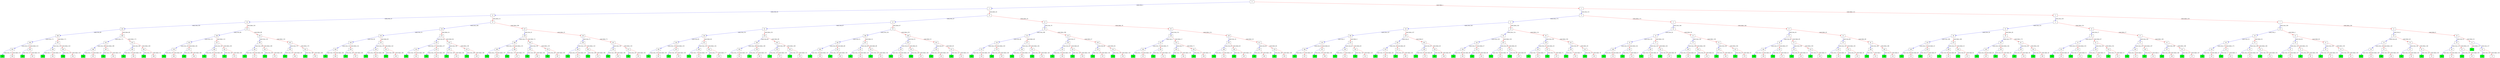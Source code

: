 digraph ExecutionTree {
	node [color=black fontname=Courier height=.5 shape=record]
	98 [color=blue, fillcolor=green, style=filled, fontcolor=black, fontname="Courier-Bold"]
	96 [color=blue, fillcolor=green, style=filled, fontcolor=black, fontname="Courier-Bold"]
	88 [color=blue, fillcolor=green, style=filled, fontcolor=black, fontname="Courier-Bold"]
	86 [color=blue, fillcolor=green, style=filled, fontcolor=black, fontname="Courier-Bold"]
	82 [color=blue, fillcolor=green, style=filled, fontcolor=black, fontname="Courier-Bold"]
	78 [color=blue, fillcolor=green, style=filled, fontcolor=black, fontname="Courier-Bold"]
	72 [color=blue, fillcolor=green, style=filled, fontcolor=black, fontname="Courier-Bold"]
	68 [color=blue, fillcolor=green, style=filled, fontcolor=black, fontname="Courier-Bold"]
	66 [color=blue, fillcolor=green, style=filled, fontcolor=black, fontname="Courier-Bold"]
	64 [color=blue, fillcolor=green, style=filled, fontcolor=black, fontname="Courier-Bold"]
	51 [color=blue, fillcolor=green, style=filled, fontcolor=black, fontname="Courier-Bold"]
	508 [color=blue, fillcolor=green, style=filled, fontcolor=black, fontname="Courier-Bold"]
	506 [color=blue, fillcolor=green, style=filled, fontcolor=black, fontname="Courier-Bold"]
	502 [color=blue, fillcolor=green, style=filled, fontcolor=black, fontname="Courier-Bold"]
	500 [color=blue, fillcolor=green, style=filled, fontcolor=black, fontname="Courier-Bold"]
	496 [color=blue, fillcolor=green, style=filled, fontcolor=black, fontname="Courier-Bold"]
	494 [color=blue, fillcolor=green, style=filled, fontcolor=black, fontname="Courier-Bold"]
	492 [color=blue, fillcolor=green, style=filled, fontcolor=black, fontname="Courier-Bold"]
	488 [color=blue, fillcolor=green, style=filled, fontcolor=black, fontname="Courier-Bold"]
	482 [color=blue, fillcolor=green, style=filled, fontcolor=black, fontname="Courier-Bold"]
	480 [color=blue, fillcolor=green, style=filled, fontcolor=black, fontname="Courier-Bold"]
	478 [color=blue, fillcolor=green, style=filled, fontcolor=black, fontname="Courier-Bold"]
	476 [color=blue, fillcolor=green, style=filled, fontcolor=black, fontname="Courier-Bold"]
	474 [color=blue, fillcolor=green, style=filled, fontcolor=black, fontname="Courier-Bold"]
	472 [color=blue, fillcolor=green, style=filled, fontcolor=black, fontname="Courier-Bold"]
	468 [color=blue, fillcolor=green, style=filled, fontcolor=black, fontname="Courier-Bold"]
	466 [color=blue, fillcolor=green, style=filled, fontcolor=black, fontname="Courier-Bold"]
	464 [color=blue, fillcolor=green, style=filled, fontcolor=black, fontname="Courier-Bold"]
	458 [color=blue, fillcolor=green, style=filled, fontcolor=black, fontname="Courier-Bold"]
	456 [color=blue, fillcolor=green, style=filled, fontcolor=black, fontname="Courier-Bold"]
	454 [color=blue, fillcolor=green, style=filled, fontcolor=black, fontname="Courier-Bold"]
	444 [color=blue, fillcolor=green, style=filled, fontcolor=black, fontname="Courier-Bold"]
	442 [color=blue, fillcolor=green, style=filled, fontcolor=black, fontname="Courier-Bold"]
	440 [color=blue, fillcolor=green, style=filled, fontcolor=black, fontname="Courier-Bold"]
	438 [color=blue, fillcolor=green, style=filled, fontcolor=black, fontname="Courier-Bold"]
	436 [color=blue, fillcolor=green, style=filled, fontcolor=black, fontname="Courier-Bold"]
	434 [color=blue, fillcolor=green, style=filled, fontcolor=black, fontname="Courier-Bold"]
	432 [color=blue, fillcolor=green, style=filled, fontcolor=black, fontname="Courier-Bold"]
	428 [color=blue, fillcolor=green, style=filled, fontcolor=black, fontname="Courier-Bold"]
	426 [color=blue, fillcolor=green, style=filled, fontcolor=black, fontname="Courier-Bold"]
	424 [color=blue, fillcolor=green, style=filled, fontcolor=black, fontname="Courier-Bold"]
	422 [color=blue, fillcolor=green, style=filled, fontcolor=black, fontname="Courier-Bold"]
	420 [color=blue, fillcolor=green, style=filled, fontcolor=black, fontname="Courier-Bold"]
	418 [color=blue, fillcolor=green, style=filled, fontcolor=black, fontname="Courier-Bold"]
	412 [color=blue, fillcolor=green, style=filled, fontcolor=black, fontname="Courier-Bold"]
	406 [color=blue, fillcolor=green, style=filled, fontcolor=black, fontname="Courier-Bold"]
	404 [color=blue, fillcolor=green, style=filled, fontcolor=black, fontname="Courier-Bold"]
	402 [color=blue, fillcolor=green, style=filled, fontcolor=black, fontname="Courier-Bold"]
	398 [color=blue, fillcolor=green, style=filled, fontcolor=black, fontname="Courier-Bold"]
	396 [color=blue, fillcolor=green, style=filled, fontcolor=black, fontname="Courier-Bold"]
	394 [color=blue, fillcolor=green, style=filled, fontcolor=black, fontname="Courier-Bold"]
	392 [color=blue, fillcolor=green, style=filled, fontcolor=black, fontname="Courier-Bold"]
	390 [color=blue, fillcolor=green, style=filled, fontcolor=black, fontname="Courier-Bold"]
	382 [color=blue, fillcolor=green, style=filled, fontcolor=black, fontname="Courier-Bold"]
	380 [color=blue, fillcolor=green, style=filled, fontcolor=black, fontname="Courier-Bold"]
	376 [color=blue, fillcolor=green, style=filled, fontcolor=black, fontname="Courier-Bold"]
	374 [color=blue, fillcolor=green, style=filled, fontcolor=black, fontname="Courier-Bold"]
	368 [color=blue, fillcolor=green, style=filled, fontcolor=black, fontname="Courier-Bold"]
	364 [color=blue, fillcolor=green, style=filled, fontcolor=black, fontname="Courier-Bold"]
	362 [color=blue, fillcolor=green, style=filled, fontcolor=black, fontname="Courier-Bold"]
	356 [color=blue, fillcolor=green, style=filled, fontcolor=black, fontname="Courier-Bold"]
	352 [color=blue, fillcolor=green, style=filled, fontcolor=black, fontname="Courier-Bold"]
	350 [color=blue, fillcolor=green, style=filled, fontcolor=black, fontname="Courier-Bold"]
	348 [color=blue, fillcolor=green, style=filled, fontcolor=black, fontname="Courier-Bold"]
	338 [color=blue, fillcolor=green, style=filled, fontcolor=black, fontname="Courier-Bold"]
	336 [color=blue, fillcolor=green, style=filled, fontcolor=black, fontname="Courier-Bold"]
	334 [color=blue, fillcolor=green, style=filled, fontcolor=black, fontname="Courier-Bold"]
	332 [color=blue, fillcolor=green, style=filled, fontcolor=black, fontname="Courier-Bold"]
	330 [color=blue, fillcolor=green, style=filled, fontcolor=black, fontname="Courier-Bold"]
	326 [color=blue, fillcolor=green, style=filled, fontcolor=black, fontname="Courier-Bold"]
	322 [color=blue, fillcolor=green, style=filled, fontcolor=black, fontname="Courier-Bold"]
	318 [color=blue, fillcolor=green, style=filled, fontcolor=black, fontname="Courier-Bold"]
	312 [color=blue, fillcolor=green, style=filled, fontcolor=black, fontname="Courier-Bold"]
	310 [color=blue, fillcolor=green, style=filled, fontcolor=black, fontname="Courier-Bold"]
	306 [color=blue, fillcolor=green, style=filled, fontcolor=black, fontname="Courier-Bold"]
	304 [color=blue, fillcolor=green, style=filled, fontcolor=black, fontname="Courier-Bold"]
	300 [color=blue, fillcolor=green, style=filled, fontcolor=black, fontname="Courier-Bold"]
	298 [color=blue, fillcolor=green, style=filled, fontcolor=black, fontname="Courier-Bold"]
	292 [color=blue, fillcolor=green, style=filled, fontcolor=black, fontname="Courier-Bold"]
	286 [color=blue, fillcolor=green, style=filled, fontcolor=black, fontname="Courier-Bold"]
	284 [color=blue, fillcolor=green, style=filled, fontcolor=black, fontname="Courier-Bold"]
	274 [color=blue, fillcolor=green, style=filled, fontcolor=black, fontname="Courier-Bold"]
	272 [color=blue, fillcolor=green, style=filled, fontcolor=black, fontname="Courier-Bold"]
	268 [color=blue, fillcolor=green, style=filled, fontcolor=black, fontname="Courier-Bold"]
	264 [color=blue, fillcolor=green, style=filled, fontcolor=black, fontname="Courier-Bold"]
	262 [color=blue, fillcolor=green, style=filled, fontcolor=black, fontname="Courier-Bold"]
	260 [color=blue, fillcolor=green, style=filled, fontcolor=black, fontname="Courier-Bold"]
	252 [color=blue, fillcolor=green, style=filled, fontcolor=black, fontname="Courier-Bold"]
	246 [color=blue, fillcolor=green, style=filled, fontcolor=black, fontname="Courier-Bold"]
	244 [color=blue, fillcolor=green, style=filled, fontcolor=black, fontname="Courier-Bold"]
	242 [color=blue, fillcolor=green, style=filled, fontcolor=black, fontname="Courier-Bold"]
	240 [color=blue, fillcolor=green, style=filled, fontcolor=black, fontname="Courier-Bold"]
	236 [color=blue, fillcolor=green, style=filled, fontcolor=black, fontname="Courier-Bold"]
	224 [color=blue, fillcolor=green, style=filled, fontcolor=black, fontname="Courier-Bold"]
	214 [color=blue, fillcolor=green, style=filled, fontcolor=black, fontname="Courier-Bold"]
	212 [color=blue, fillcolor=green, style=filled, fontcolor=black, fontname="Courier-Bold"]
	210 [color=blue, fillcolor=green, style=filled, fontcolor=black, fontname="Courier-Bold"]
	206 [color=blue, fillcolor=green, style=filled, fontcolor=black, fontname="Courier-Bold"]
	204 [color=blue, fillcolor=green, style=filled, fontcolor=black, fontname="Courier-Bold"]
	198 [color=blue, fillcolor=green, style=filled, fontcolor=black, fontname="Courier-Bold"]
	196 [color=blue, fillcolor=green, style=filled, fontcolor=black, fontname="Courier-Bold"]
	194 [color=blue, fillcolor=green, style=filled, fontcolor=black, fontname="Courier-Bold"]
	192 [color=blue, fillcolor=green, style=filled, fontcolor=black, fontname="Courier-Bold"]
	190 [color=blue, fillcolor=green, style=filled, fontcolor=black, fontname="Courier-Bold"]
	186 [color=blue, fillcolor=green, style=filled, fontcolor=black, fontname="Courier-Bold"]
	184 [color=blue, fillcolor=green, style=filled, fontcolor=black, fontname="Courier-Bold"]
	180 [color=blue, fillcolor=green, style=filled, fontcolor=black, fontname="Courier-Bold"]
	178 [color=blue, fillcolor=green, style=filled, fontcolor=black, fontname="Courier-Bold"]
	176 [color=blue, fillcolor=green, style=filled, fontcolor=black, fontname="Courier-Bold"]
	174 [color=blue, fillcolor=green, style=filled, fontcolor=black, fontname="Courier-Bold"]
	170 [color=blue, fillcolor=green, style=filled, fontcolor=black, fontname="Courier-Bold"]
	158 [color=blue, fillcolor=green, style=filled, fontcolor=black, fontname="Courier-Bold"]
	154 [color=blue, fillcolor=green, style=filled, fontcolor=black, fontname="Courier-Bold"]
	148 [color=blue, fillcolor=green, style=filled, fontcolor=black, fontname="Courier-Bold"]
	146 [color=blue, fillcolor=green, style=filled, fontcolor=black, fontname="Courier-Bold"]
	144 [color=blue, fillcolor=green, style=filled, fontcolor=black, fontname="Courier-Bold"]
	142 [color=blue, fillcolor=green, style=filled, fontcolor=black, fontname="Courier-Bold"]
	140 [color=blue, fillcolor=green, style=filled, fontcolor=black, fontname="Courier-Bold"]
	138 [color=blue, fillcolor=green, style=filled, fontcolor=black, fontname="Courier-Bold"]
	130 [color=blue, fillcolor=green, style=filled, fontcolor=black, fontname="Courier-Bold"]
	126 [color=blue, fillcolor=green, style=filled, fontcolor=black, fontname="Courier-Bold"]
	122 [color=blue, fillcolor=green, style=filled, fontcolor=black, fontname="Courier-Bold"]
	120 [color=blue, fillcolor=green, style=filled, fontcolor=black, fontname="Courier-Bold"]
	114 [color=blue, fillcolor=green, style=filled, fontcolor=black, fontname="Courier-Bold"]
	112 [color=blue, fillcolor=green, style=filled, fontcolor=black, fontname="Courier-Bold"]
	110 [color=blue, fillcolor=green, style=filled, fontcolor=black, fontname="Courier-Bold"]
	102 [color=blue, fillcolor=green, style=filled, fontcolor=black, fontname="Courier-Bold"]
	100 [color=blue, fillcolor=green, style=filled, fontcolor=black, fontname="Courier-Bold"]
	0 -> 2 [label=cond_true_1 color=blue]
	0 -> 3 [label=cond_false_1 color=red]
	2 -> 12 [label=cond_true_54 color=blue]
	2 -> 13 [label=cond_false_54 color=red]
	3 -> 4 [label=cond_true_121 color=blue]
	3 -> 5 [label=cond_false_121 color=red]
	10 -> 20 [label=cond_true_2 color=blue]
	10 -> 21 [label=cond_false_2 color=red]
	20 -> 40 [label=cond_true_55 color=blue]
	20 -> 41 [label=cond_false_55 color=red]
	21 -> 36 [label=cond_true_62 color=blue]
	21 -> 37 [label=cond_false_62 color=red]
	104 -> 126 [label=cond_true_3 color=blue]
	104 -> 127 [label=cond_false_3 color=red]
	105 -> 122 [label=cond_true_4 color=blue]
	105 -> 123 [label=cond_false_4 color=red]
	106 -> 234 [label=cond_true_5 color=blue]
	106 -> 235 [label=cond_false_5 color=red]
	234 -> 366 [label=cond_true_81 color=blue]
	234 -> 367 [label=cond_false_81 color=red]
	235 -> 294 [label=cond_true_82 color=blue]
	235 -> 295 [label=cond_false_82 color=red]
	107 -> 202 [label=cond_true_6 color=blue]
	107 -> 203 [label=cond_false_6 color=red]
	202 -> 270 [label=cond_true_58 color=blue]
	202 -> 271 [label=cond_false_58 color=red]
	203 -> 258 [label=cond_true_59 color=blue]
	203 -> 259 [label=cond_false_59 color=red]
	108 -> 130 [label=cond_true_7 color=blue]
	108 -> 131 [label=cond_false_7 color=red]
	109 -> 120 [label=cond_true_8 color=blue]
	109 -> 121 [label=cond_false_8 color=red]
	11 -> 18 [label=cond_true_9 color=blue]
	11 -> 19 [label=cond_false_9 color=red]
	18 -> 34 [label=cond_true_48 color=blue]
	18 -> 35 [label=cond_false_48 color=red]
	19 -> 30 [label=cond_true_53 color=blue]
	19 -> 31 [label=cond_false_53 color=red]
	116 -> 146 [label=cond_true_10 color=blue]
	116 -> 147 [label=cond_false_10 color=red]
	117 -> 142 [label=cond_true_11 color=blue]
	117 -> 143 [label=cond_false_11 color=red]
	118 -> 138 [label=cond_true_12 color=blue]
	118 -> 139 [label=cond_false_12 color=red]
	119 -> 140 [label=cond_true_13 color=blue]
	119 -> 141 [label=cond_false_13 color=red]
	12 -> 46 [label=cond_true_14 color=blue]
	12 -> 47 [label=cond_false_14 color=red]
	46 -> 220 [label=cond_true_201 color=blue]
	46 -> 221 [label=cond_false_201 color=red]
	47 -> 136 [label=cond_true_206 color=blue]
	47 -> 137 [label=cond_false_206 color=red]
	124 -> 158 [label=cond_true_15 color=blue]
	124 -> 159 [label=cond_false_15 color=red]
	125 -> 144 [label=cond_true_16 color=blue]
	125 -> 145 [label=cond_false_16 color=red]
	128 -> 222 [label=cond_true_17 color=blue]
	128 -> 223 [label=cond_false_17 color=red]
	222 -> 302 [label=cond_true_70 color=blue]
	222 -> 303 [label=cond_false_70 color=red]
	223 -> 282 [label=cond_true_71 color=blue]
	223 -> 283 [label=cond_false_71 color=red]
	129 -> 216 [label=cond_true_18 color=blue]
	129 -> 217 [label=cond_false_18 color=red]
	216 -> 288 [label=cond_true_63 color=blue]
	216 -> 289 [label=cond_false_63 color=red]
	217 -> 278 [label=cond_true_64 color=blue]
	217 -> 279 [label=cond_false_64 color=red]
	13 -> 22 [label=cond_true_19 color=blue]
	13 -> 23 [label=cond_false_19 color=red]
	22 -> 92 [label=cond_true_67 color=blue]
	22 -> 93 [label=cond_false_67 color=red]
	23 -> 48 [label=cond_true_76 color=blue]
	23 -> 49 [label=cond_false_76 color=red]
	132 -> 154 [label=cond_true_20 color=blue]
	132 -> 155 [label=cond_false_20 color=red]
	133 -> 148 [label=cond_true_21 color=blue]
	133 -> 149 [label=cond_false_21 color=red]
	134 -> 248 [label=cond_true_22 color=blue]
	134 -> 249 [label=cond_false_22 color=red]
	248 -> 272 [label=cond_true_86 color=blue]
	248 -> 273 [label=cond_false_86 color=red]
	249 -> 260 [label=cond_true_87 color=blue]
	249 -> 261 [label=cond_false_87 color=red]
	135 -> 208 [label=cond_true_23 color=blue]
	135 -> 209 [label=cond_false_23 color=red]
	208 -> 224 [label=cond_true_60 color=blue]
	208 -> 225 [label=cond_false_60 color=red]
	209 -> 214 [label=cond_true_61 color=blue]
	209 -> 215 [label=cond_false_61 color=red]
	136 -> 256 [label=cond_true_24 color=blue]
	136 -> 257 [label=cond_false_24 color=red]
	256 -> 340 [label=cond_true_93 color=blue]
	256 -> 341 [label=cond_false_93 color=red]
	257 -> 328 [label=cond_true_94 color=blue]
	257 -> 329 [label=cond_false_94 color=red]
	137 -> 228 [label=cond_true_25 color=blue]
	137 -> 229 [label=cond_false_25 color=red]
	228 -> 308 [label=cond_true_74 color=blue]
	228 -> 309 [label=cond_false_74 color=red]
	229 -> 296 [label=cond_true_75 color=blue]
	229 -> 297 [label=cond_false_75 color=red]
	14 -> 38 [label=cond_true_26 color=blue]
	14 -> 39 [label=cond_false_26 color=red]
	38 -> 134 [label=cond_true_166 color=blue]
	38 -> 135 [label=cond_false_166 color=red]
	39 -> 80 [label=cond_true_173 color=blue]
	39 -> 81 [label=cond_false_173 color=red]
	15 -> 26 [label=cond_true_27 color=blue]
	15 -> 27 [label=cond_false_27 color=red]
	26 -> 52 [label=cond_true_97 color=blue]
	26 -> 53 [label=cond_false_97 color=red]
	27 -> 42 [label=cond_true_100 color=blue]
	27 -> 43 [label=cond_false_100 color=red]
	150 -> 226 [label=cond_true_28 color=blue]
	150 -> 227 [label=cond_false_28 color=red]
	226 -> 244 [label=cond_true_72 color=blue]
	226 -> 245 [label=cond_false_72 color=red]
	227 -> 236 [label=cond_true_73 color=blue]
	227 -> 237 [label=cond_false_73 color=red]
	151 -> 230 [label=cond_true_29 color=blue]
	151 -> 231 [label=cond_false_29 color=red]
	230 -> 242 [label=cond_true_77 color=blue]
	230 -> 243 [label=cond_false_77 color=red]
	231 -> 240 [label=cond_true_78 color=blue]
	231 -> 241 [label=cond_false_78 color=red]
	152 -> 196 [label=cond_true_30 color=blue]
	152 -> 197 [label=cond_false_30 color=red]
	153 -> 170 [label=cond_true_31 color=blue]
	153 -> 171 [label=cond_false_31 color=red]
	156 -> 180 [label=cond_true_32 color=blue]
	156 -> 181 [label=cond_false_32 color=red]
	157 -> 174 [label=cond_true_33 color=blue]
	157 -> 175 [label=cond_false_33 color=red]
	16 -> 32 [label=cond_true_34 color=blue]
	16 -> 33 [label=cond_false_34 color=red]
	32 -> 76 [label=cond_true_132 color=blue]
	32 -> 77 [label=cond_false_132 color=red]
	33 -> 74 [label=cond_true_139 color=blue]
	33 -> 75 [label=cond_false_139 color=red]
	160 -> 178 [label=cond_true_35 color=blue]
	160 -> 179 [label=cond_false_35 color=red]
	161 -> 186 [label=cond_true_36 color=blue]
	161 -> 187 [label=cond_false_36 color=red]
	162 -> 250 [label=cond_true_37 color=blue]
	162 -> 251 [label=cond_false_37 color=red]
	250 -> 264 [label=cond_true_89 color=blue]
	250 -> 265 [label=cond_false_89 color=red]
	251 -> 262 [label=cond_true_90 color=blue]
	251 -> 263 [label=cond_false_90 color=red]
	163 -> 232 [label=cond_true_38 color=blue]
	163 -> 233 [label=cond_false_38 color=red]
	232 -> 252 [label=cond_true_79 color=blue]
	232 -> 253 [label=cond_false_79 color=red]
	233 -> 246 [label=cond_true_80 color=blue]
	233 -> 247 [label=cond_false_80 color=red]
	164 -> 192 [label=cond_true_39 color=blue]
	164 -> 193 [label=cond_false_39 color=red]
	165 -> 184 [label=cond_true_40 color=blue]
	165 -> 185 [label=cond_false_40 color=red]
	166 -> 198 [label=cond_true_41 color=blue]
	166 -> 199 [label=cond_false_41 color=red]
	167 -> 176 [label=cond_true_42 color=blue]
	167 -> 177 [label=cond_false_42 color=red]
	168 -> 194 [label=cond_true_43 color=blue]
	168 -> 195 [label=cond_false_43 color=red]
	169 -> 190 [label=cond_true_44 color=blue]
	169 -> 191 [label=cond_false_44 color=red]
	17 -> 24 [label=cond_true_45 color=blue]
	17 -> 25 [label=cond_false_45 color=red]
	24 -> 56 [label=cond_true_85 color=blue]
	24 -> 57 [label=cond_false_85 color=red]
	25 -> 44 [label=cond_true_88 color=blue]
	25 -> 45 [label=cond_false_88 color=red]
	172 -> 276 [label=cond_true_46 color=blue]
	172 -> 277 [label=cond_false_46 color=red]
	276 -> 372 [label=cond_true_103 color=blue]
	276 -> 373 [label=cond_false_103 color=red]
	277 -> 346 [label=cond_true_104 color=blue]
	277 -> 347 [label=cond_false_104 color=red]
	173 -> 238 [label=cond_true_47 color=blue]
	173 -> 239 [label=cond_false_47 color=red]
	238 -> 324 [label=cond_true_83 color=blue]
	238 -> 325 [label=cond_false_83 color=red]
	239 -> 314 [label=cond_true_84 color=blue]
	239 -> 315 [label=cond_false_84 color=red]
	34 -> 90 [label=cond_true_140 color=blue]
	34 -> 91 [label=cond_false_140 color=red]
	35 -> 62 [label=cond_true_149 color=blue]
	35 -> 63 [label=cond_false_149 color=red]
	182 -> 206 [label=cond_true_49 color=blue]
	182 -> 207 [label=cond_false_49 color=red]
	183 -> 204 [label=cond_true_50 color=blue]
	183 -> 205 [label=cond_false_50 color=red]
	188 -> 266 [label=cond_true_51 color=blue]
	188 -> 267 [label=cond_false_51 color=red]
	266 -> 360 [label=cond_true_98 color=blue]
	266 -> 361 [label=cond_false_98 color=red]
	267 -> 342 [label=cond_true_99 color=blue]
	267 -> 343 [label=cond_false_99 color=red]
	189 -> 254 [label=cond_true_52 color=blue]
	189 -> 255 [label=cond_false_52 color=red]
	254 -> 344 [label=cond_true_91 color=blue]
	254 -> 345 [label=cond_false_91 color=red]
	255 -> 316 [label=cond_true_92 color=blue]
	255 -> 317 [label=cond_false_92 color=red]
	30 -> 60 [label=cond_true_122 color=blue]
	30 -> 61 [label=cond_false_122 color=red]
	31 -> 50 [label=cond_true_127 color=blue]
	31 -> 51 [label=cond_false_127 color=red]
	40 -> 116 [label=cond_true_175 color=blue]
	40 -> 117 [label=cond_false_175 color=red]
	41 -> 94 [label=cond_true_180 color=blue]
	41 -> 95 [label=cond_false_180 color=red]
	200 -> 212 [label=cond_true_56 color=blue]
	200 -> 213 [label=cond_false_56 color=red]
	201 -> 210 [label=cond_true_57 color=blue]
	201 -> 211 [label=cond_false_57 color=red]
	270 -> 286 [label=cond_true_101 color=blue]
	270 -> 287 [label=cond_false_101 color=red]
	271 -> 284 [label=cond_true_102 color=blue]
	271 -> 285 [label=cond_false_102 color=red]
	258 -> 274 [label=cond_true_95 color=blue]
	258 -> 275 [label=cond_false_95 color=red]
	259 -> 268 [label=cond_true_96 color=blue]
	259 -> 269 [label=cond_false_96 color=red]
	36 -> 70 [label=cond_true_154 color=blue]
	36 -> 71 [label=cond_false_154 color=red]
	37 -> 54 [label=cond_true_159 color=blue]
	37 -> 55 [label=cond_false_159 color=red]
	288 -> 318 [label=cond_true_112 color=blue]
	288 -> 319 [label=cond_false_112 color=red]
	289 -> 306 [label=cond_true_113 color=blue]
	289 -> 307 [label=cond_false_113 color=red]
	278 -> 304 [label=cond_true_105 color=blue]
	278 -> 305 [label=cond_false_105 color=red]
	279 -> 292 [label=cond_true_106 color=blue]
	279 -> 293 [label=cond_false_106 color=red]
	218 -> 320 [label=cond_true_65 color=blue]
	218 -> 321 [label=cond_false_65 color=red]
	320 -> 446 [label=cond_true_133 color=blue]
	320 -> 447 [label=cond_false_133 color=red]
	321 -> 400 [label=cond_true_134 color=blue]
	321 -> 401 [label=cond_false_134 color=red]
	219 -> 280 [label=cond_true_66 color=blue]
	219 -> 281 [label=cond_false_66 color=red]
	280 -> 358 [label=cond_true_108 color=blue]
	280 -> 359 [label=cond_false_108 color=red]
	281 -> 354 [label=cond_true_109 color=blue]
	281 -> 355 [label=cond_false_109 color=red]
	92 -> 218 [label=cond_true_251 color=blue]
	92 -> 219 [label=cond_false_251 color=red]
	93 -> 188 [label=cond_true_252 color=blue]
	93 -> 189 [label=cond_false_252 color=red]
	220 -> 388 [label=cond_true_68 color=blue]
	220 -> 389 [label=cond_false_68 color=red]
	388 -> 490 [label=cond_true_171 color=blue]
	388 -> 491 [label=cond_false_171 color=red]
	389 -> 452 [label=cond_true_172 color=blue]
	389 -> 453 [label=cond_false_172 color=red]
	221 -> 290 [label=cond_true_69 color=blue]
	221 -> 291 [label=cond_false_69 color=red]
	290 -> 410 [label=cond_true_115 color=blue]
	290 -> 411 [label=cond_false_115 color=red]
	291 -> 386 [label=cond_true_116 color=blue]
	291 -> 387 [label=cond_false_116 color=red]
	302 -> 326 [label=cond_true_123 color=blue]
	302 -> 327 [label=cond_false_123 color=red]
	303 -> 312 [label=cond_true_124 color=blue]
	303 -> 313 [label=cond_false_124 color=red]
	282 -> 300 [label=cond_true_110 color=blue]
	282 -> 301 [label=cond_false_110 color=red]
	283 -> 298 [label=cond_true_111 color=blue]
	283 -> 299 [label=cond_false_111 color=red]
	308 -> 408 [label=cond_true_125 color=blue]
	308 -> 409 [label=cond_false_125 color=red]
	309 -> 378 [label=cond_true_126 color=blue]
	309 -> 379 [label=cond_false_126 color=red]
	296 -> 384 [label=cond_true_119 color=blue]
	296 -> 385 [label=cond_false_119 color=red]
	297 -> 370 [label=cond_true_120 color=blue]
	297 -> 371 [label=cond_false_120 color=red]
	48 -> 172 [label=cond_true_209 color=blue]
	48 -> 173 [label=cond_false_209 color=red]
	49 -> 128 [label=cond_true_214 color=blue]
	49 -> 129 [label=cond_false_214 color=red]
	366 -> 436 [label=cond_true_157 color=blue]
	366 -> 437 [label=cond_false_157 color=red]
	367 -> 398 [label=cond_true_158 color=blue]
	367 -> 399 [label=cond_false_158 color=red]
	294 -> 322 [label=cond_true_117 color=blue]
	294 -> 323 [label=cond_false_117 color=red]
	295 -> 310 [label=cond_true_118 color=blue]
	295 -> 311 [label=cond_false_118 color=red]
	324 -> 348 [label=cond_true_135 color=blue]
	324 -> 349 [label=cond_false_135 color=red]
	325 -> 338 [label=cond_true_136 color=blue]
	325 -> 339 [label=cond_false_136 color=red]
	314 -> 336 [label=cond_true_128 color=blue]
	314 -> 337 [label=cond_false_128 color=red]
	315 -> 334 [label=cond_true_129 color=blue]
	315 -> 335 [label=cond_false_129 color=red]
	56 -> 166 [label=cond_true_227 color=blue]
	56 -> 167 [label=cond_false_227 color=red]
	57 -> 132 [label=cond_true_228 color=blue]
	57 -> 133 [label=cond_false_228 color=red]
	44 -> 124 [label=cond_true_191 color=blue]
	44 -> 125 [label=cond_false_191 color=red]
	45 -> 108 [label=cond_true_196 color=blue]
	45 -> 109 [label=cond_false_196 color=red]
	344 -> 368 [label=cond_true_145 color=blue]
	344 -> 369 [label=cond_false_145 color=red]
	345 -> 356 [label=cond_true_146 color=blue]
	345 -> 357 [label=cond_false_146 color=red]
	316 -> 332 [label=cond_true_130 color=blue]
	316 -> 333 [label=cond_false_130 color=red]
	317 -> 330 [label=cond_true_131 color=blue]
	317 -> 331 [label=cond_false_131 color=red]
	340 -> 448 [label=cond_true_141 color=blue]
	340 -> 449 [label=cond_false_141 color=red]
	341 -> 430 [label=cond_true_142 color=blue]
	341 -> 431 [label=cond_false_142 color=red]
	328 -> 414 [label=cond_true_137 color=blue]
	328 -> 415 [label=cond_false_137 color=red]
	329 -> 416 [label=cond_true_138 color=blue]
	329 -> 417 [label=cond_false_138 color=red]
	52 -> 152 [label=cond_true_223 color=blue]
	52 -> 153 [label=cond_false_223 color=red]
	53 -> 118 [label=cond_true_224 color=blue]
	53 -> 119 [label=cond_false_224 color=red]
	360 -> 394 [label=cond_true_155 color=blue]
	360 -> 395 [label=cond_false_155 color=red]
	361 -> 382 [label=cond_true_156 color=blue]
	361 -> 383 [label=cond_false_156 color=red]
	342 -> 362 [label=cond_true_143 color=blue]
	342 -> 363 [label=cond_false_143 color=red]
	343 -> 352 [label=cond_true_144 color=blue]
	343 -> 353 [label=cond_false_144 color=red]
	42 -> 104 [label=cond_true_187 color=blue]
	42 -> 105 [label=cond_false_187 color=red]
	43 -> 84 [label=cond_true_188 color=blue]
	43 -> 85 [label=cond_false_188 color=red]
	372 -> 424 [label=cond_true_162 color=blue]
	372 -> 425 [label=cond_false_162 color=red]
	373 -> 396 [label=cond_true_163 color=blue]
	373 -> 397 [label=cond_false_163 color=red]
	346 -> 364 [label=cond_true_147 color=blue]
	346 -> 365 [label=cond_false_147 color=red]
	347 -> 350 [label=cond_true_148 color=blue]
	347 -> 351 [label=cond_false_148 color=red]
	28 -> 106 [label=cond_true_107 color=blue]
	28 -> 107 [label=cond_false_107 color=red]
	358 -> 392 [label=cond_true_152 color=blue]
	358 -> 393 [label=cond_false_152 color=red]
	359 -> 380 [label=cond_true_153 color=blue]
	359 -> 381 [label=cond_false_153 color=red]
	354 -> 376 [label=cond_true_150 color=blue]
	354 -> 377 [label=cond_false_150 color=red]
	355 -> 374 [label=cond_true_151 color=blue]
	355 -> 375 [label=cond_false_151 color=red]
	29 -> 58 [label=cond_true_114 color=blue]
	29 -> 59 [label=cond_false_114 color=red]
	58 -> 162 [label=cond_true_229 color=blue]
	58 -> 163 [label=cond_false_229 color=red]
	59 -> 150 [label=cond_true_230 color=blue]
	59 -> 151 [label=cond_false_230 color=red]
	410 -> 470 [label=cond_true_181 color=blue]
	410 -> 471 [label=cond_false_181 color=red]
	411 -> 460 [label=cond_true_182 color=blue]
	411 -> 461 [label=cond_false_182 color=red]
	386 -> 462 [label=cond_true_169 color=blue]
	386 -> 463 [label=cond_false_169 color=red]
	387 -> 450 [label=cond_true_170 color=blue]
	387 -> 451 [label=cond_false_170 color=red]
	384 -> 420 [label=cond_true_167 color=blue]
	384 -> 421 [label=cond_false_167 color=red]
	385 -> 412 [label=cond_true_168 color=blue]
	385 -> 413 [label=cond_false_168 color=red]
	370 -> 402 [label=cond_true_160 color=blue]
	370 -> 403 [label=cond_false_160 color=red]
	371 -> 390 [label=cond_true_161 color=blue]
	371 -> 391 [label=cond_false_161 color=red]
	4 -> 8 [label=cond_true_174 color=blue]
	4 -> 9 [label=cond_false_174 color=red]
	5 -> 6 [label=cond_true_219 color=blue]
	5 -> 7 [label=cond_false_219 color=red]
	60 -> 86 [label=cond_true_232 color=blue]
	60 -> 87 [label=cond_false_232 color=red]
	61 -> 68 [label=cond_true_233 color=blue]
	61 -> 69 [label=cond_false_233 color=red]
	408 -> 438 [label=cond_true_178 color=blue]
	408 -> 439 [label=cond_false_178 color=red]
	409 -> 426 [label=cond_true_179 color=blue]
	409 -> 427 [label=cond_false_179 color=red]
	378 -> 404 [label=cond_true_164 color=blue]
	378 -> 405 [label=cond_false_164 color=red]
	379 -> 406 [label=cond_true_165 color=blue]
	379 -> 407 [label=cond_false_165 color=red]
	50 -> 72 [label=cond_true_220 color=blue]
	50 -> 73 [label=cond_false_220 color=red]
	76 -> 200 [label=cond_true_241 color=blue]
	76 -> 201 [label=cond_false_241 color=red]
	77 -> 160 [label=cond_true_242 color=blue]
	77 -> 161 [label=cond_false_242 color=red]
	446 -> 466 [label=cond_true_192 color=blue]
	446 -> 467 [label=cond_false_192 color=red]
	447 -> 454 [label=cond_true_193 color=blue]
	447 -> 455 [label=cond_false_193 color=red]
	400 -> 422 [label=cond_true_176 color=blue]
	400 -> 423 [label=cond_false_176 color=red]
	401 -> 418 [label=cond_true_177 color=blue]
	401 -> 419 [label=cond_false_177 color=red]
	414 -> 440 [label=cond_true_183 color=blue]
	414 -> 441 [label=cond_false_183 color=red]
	415 -> 428 [label=cond_true_184 color=blue]
	415 -> 429 [label=cond_false_184 color=red]
	416 -> 432 [label=cond_true_185 color=blue]
	416 -> 433 [label=cond_false_185 color=red]
	417 -> 434 [label=cond_true_186 color=blue]
	417 -> 435 [label=cond_false_186 color=red]
	74 -> 168 [label=cond_true_239 color=blue]
	74 -> 169 [label=cond_false_239 color=red]
	75 -> 156 [label=cond_true_240 color=blue]
	75 -> 157 [label=cond_false_240 color=red]
	90 -> 112 [label=cond_true_249 color=blue]
	90 -> 113 [label=cond_false_249 color=red]
	91 -> 100 [label=cond_true_250 color=blue]
	91 -> 101 [label=cond_false_250 color=red]
	448 -> 468 [label=cond_true_194 color=blue]
	448 -> 469 [label=cond_false_194 color=red]
	449 -> 456 [label=cond_true_195 color=blue]
	449 -> 457 [label=cond_false_195 color=red]
	430 -> 444 [label=cond_true_189 color=blue]
	430 -> 445 [label=cond_false_189 color=red]
	431 -> 442 [label=cond_true_190 color=blue]
	431 -> 443 [label=cond_false_190 color=red]
	62 -> 82 [label=cond_true_234 color=blue]
	62 -> 83 [label=cond_false_234 color=red]
	63 -> 78 [label=cond_true_235 color=blue]
	63 -> 79 [label=cond_false_235 color=red]
	70 -> 98 [label=cond_true_237 color=blue]
	70 -> 99 [label=cond_false_237 color=red]
	71 -> 88 [label=cond_true_238 color=blue]
	71 -> 89 [label=cond_false_238 color=red]
	54 -> 66 [label=cond_true_225 color=blue]
	54 -> 67 [label=cond_false_225 color=red]
	55 -> 64 [label=cond_true_226 color=blue]
	55 -> 65 [label=cond_false_226 color=red]
	462 -> 476 [label=cond_true_204 color=blue]
	462 -> 477 [label=cond_false_204 color=red]
	463 -> 474 [label=cond_true_205 color=blue]
	463 -> 475 [label=cond_false_205 color=red]
	450 -> 464 [label=cond_true_197 color=blue]
	450 -> 465 [label=cond_false_197 color=red]
	451 -> 458 [label=cond_true_198 color=blue]
	451 -> 459 [label=cond_false_198 color=red]
	490 -> 504 [label=cond_true_215 color=blue]
	490 -> 505 [label=cond_false_215 color=red]
	491 -> 498 [label=cond_true_216 color=blue]
	491 -> 499 [label=cond_false_216 color=red]
	452 -> 486 [label=cond_true_199 color=blue]
	452 -> 487 [label=cond_false_199 color=red]
	453 -> 484 [label=cond_true_200 color=blue]
	453 -> 485 [label=cond_false_200 color=red]
	80 -> 182 [label=cond_true_244 color=blue]
	80 -> 183 [label=cond_false_244 color=red]
	81 -> 164 [label=cond_true_245 color=blue]
	81 -> 165 [label=cond_false_245 color=red]
	8 -> 28 [label=cond_true_243 color=blue]
	8 -> 29 [label=cond_false_243 color=red]
	9 -> 16 [label=cond_true_248 color=blue]
	9 -> 17 [label=cond_false_248 color=red]
	94 -> 114 [label=cond_true_253 color=blue]
	94 -> 115 [label=cond_false_253 color=red]
	95 -> 110 [label=cond_true_254 color=blue]
	95 -> 111 [label=cond_false_254 color=red]
	470 -> 482 [label=cond_true_207 color=blue]
	470 -> 483 [label=cond_false_207 color=red]
	471 -> 480 [label=cond_true_208 color=blue]
	471 -> 481 [label=cond_false_208 color=red]
	460 -> 478 [label=cond_true_202 color=blue]
	460 -> 479 [label=cond_false_202 color=red]
	461 -> 472 [label=cond_true_203 color=blue]
	461 -> 473 [label=cond_false_203 color=red]
	84 -> 102 [label=cond_true_246 color=blue]
	84 -> 103 [label=cond_false_246 color=red]
	85 -> 96 [label=cond_true_247 color=blue]
	85 -> 97 [label=cond_false_247 color=red]
	486 -> 496 [label=cond_true_212 color=blue]
	486 -> 497 [label=cond_false_212 color=red]
	487 -> 492 [label=cond_true_213 color=blue]
	487 -> 493 [label=cond_false_213 color=red]
	484 -> 494 [label=cond_true_210 color=blue]
	484 -> 495 [label=cond_false_210 color=red]
	485 -> 488 [label=cond_true_211 color=blue]
	485 -> 489 [label=cond_false_211 color=red]
	504 -> 508 [label=cond_true_221 color=blue]
	504 -> 509 [label=cond_false_221 color=red]
	505 -> 506 [label=cond_true_222 color=blue]
	505 -> 507 [label=cond_false_222 color=red]
	498 -> 502 [label=cond_true_217 color=blue]
	498 -> 503 [label=cond_false_217 color=red]
	499 -> 500 [label=cond_true_218 color=blue]
	499 -> 501 [label=cond_false_218 color=red]
	6 -> 14 [label=cond_true_231 color=blue]
	6 -> 15 [label=cond_false_231 color=red]
	7 -> 10 [label=cond_true_236 color=blue]
	7 -> 11 [label=cond_false_236 color=red]
}
